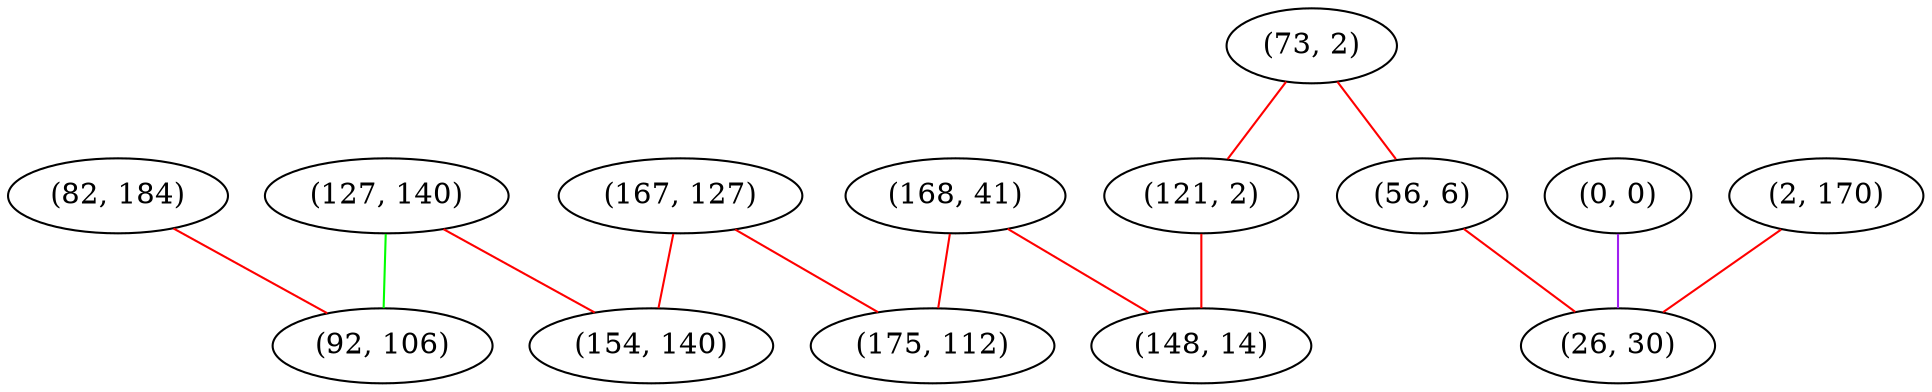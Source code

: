graph "" {
"(127, 140)";
"(0, 0)";
"(82, 184)";
"(73, 2)";
"(56, 6)";
"(2, 170)";
"(168, 41)";
"(26, 30)";
"(167, 127)";
"(92, 106)";
"(121, 2)";
"(175, 112)";
"(148, 14)";
"(154, 140)";
"(127, 140)" -- "(92, 106)"  [color=green, key=0, weight=2];
"(127, 140)" -- "(154, 140)"  [color=red, key=0, weight=1];
"(0, 0)" -- "(26, 30)"  [color=purple, key=0, weight=4];
"(82, 184)" -- "(92, 106)"  [color=red, key=0, weight=1];
"(73, 2)" -- "(121, 2)"  [color=red, key=0, weight=1];
"(73, 2)" -- "(56, 6)"  [color=red, key=0, weight=1];
"(56, 6)" -- "(26, 30)"  [color=red, key=0, weight=1];
"(2, 170)" -- "(26, 30)"  [color=red, key=0, weight=1];
"(168, 41)" -- "(175, 112)"  [color=red, key=0, weight=1];
"(168, 41)" -- "(148, 14)"  [color=red, key=0, weight=1];
"(167, 127)" -- "(175, 112)"  [color=red, key=0, weight=1];
"(167, 127)" -- "(154, 140)"  [color=red, key=0, weight=1];
"(121, 2)" -- "(148, 14)"  [color=red, key=0, weight=1];
}
